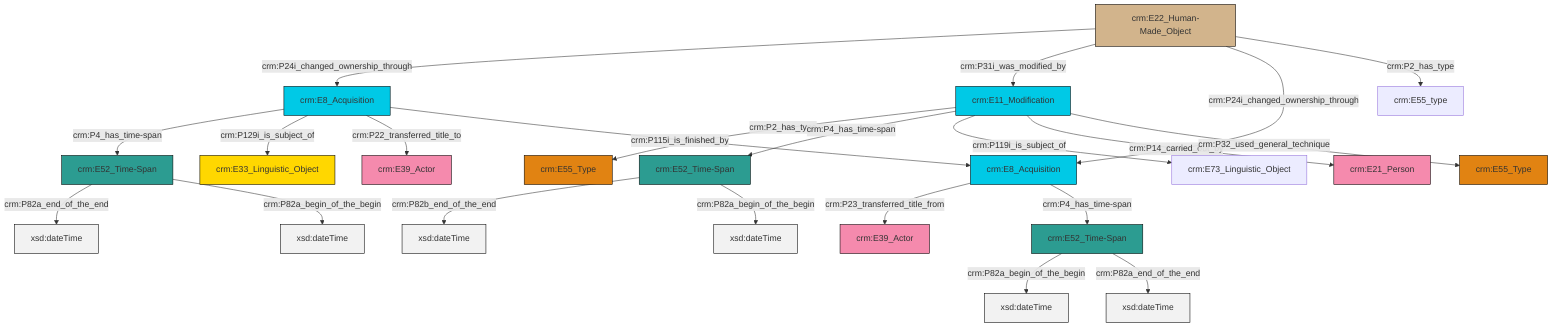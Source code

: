 graph TD
classDef Literal fill:#f2f2f2,stroke:#000000;
classDef CRM_Entity fill:#FFFFFF,stroke:#000000;
classDef Temporal_Entity fill:#00C9E6, stroke:#000000;
classDef Type fill:#E18312, stroke:#000000;
classDef Time-Span fill:#2C9C91, stroke:#000000;
classDef Appellation fill:#FFEB7F, stroke:#000000;
classDef Place fill:#008836, stroke:#000000;
classDef Persistent_Item fill:#B266B2, stroke:#000000;
classDef Conceptual_Object fill:#FFD700, stroke:#000000;
classDef Physical_Thing fill:#D2B48C, stroke:#000000;
classDef Actor fill:#f58aad, stroke:#000000;
classDef PC_Classes fill:#4ce600, stroke:#000000;
classDef Multi fill:#cccccc,stroke:#000000;

6["crm:E22_Human-Made_Object"]:::Physical_Thing -->|crm:P24i_changed_ownership_through| 7["crm:E8_Acquisition"]:::Temporal_Entity
7["crm:E8_Acquisition"]:::Temporal_Entity -->|crm:P4_has_time-span| 0["crm:E52_Time-Span"]:::Time-Span
11["crm:E11_Modification"]:::Temporal_Entity -->|crm:P2_has_type| 9["crm:E55_Type"]:::Type
11["crm:E11_Modification"]:::Temporal_Entity -->|crm:P4_has_time-span| 14["crm:E52_Time-Span"]:::Time-Span
6["crm:E22_Human-Made_Object"]:::Physical_Thing -->|crm:P31i_was_modified_by| 11["crm:E11_Modification"]:::Temporal_Entity
7["crm:E8_Acquisition"]:::Temporal_Entity -->|crm:P129i_is_subject_of| 15["crm:E33_Linguistic_Object"]:::Conceptual_Object
0["crm:E52_Time-Span"]:::Time-Span -->|crm:P82a_end_of_the_end| 17[xsd:dateTime]:::Literal
6["crm:E22_Human-Made_Object"]:::Physical_Thing -->|crm:P24i_changed_ownership_through| 20["crm:E8_Acquisition"]:::Temporal_Entity
11["crm:E11_Modification"]:::Temporal_Entity -->|crm:P119i_is_subject_of| 22["crm:E73_Linguistic_Object"]:::Default
11["crm:E11_Modification"]:::Temporal_Entity -->|crm:P14_carried_out_by| 2["crm:E21_Person"]:::Actor
6["crm:E22_Human-Made_Object"]:::Physical_Thing -->|crm:P2_has_type| 23["crm:E55_type"]:::Default
7["crm:E8_Acquisition"]:::Temporal_Entity -->|crm:P22_transferred_title_to| 25["crm:E39_Actor"]:::Actor
20["crm:E8_Acquisition"]:::Temporal_Entity -->|crm:P23_transferred_title_from| 28["crm:E39_Actor"]:::Actor
0["crm:E52_Time-Span"]:::Time-Span -->|crm:P82a_begin_of_the_begin| 30[xsd:dateTime]:::Literal
4["crm:E52_Time-Span"]:::Time-Span -->|crm:P82a_begin_of_the_begin| 31[xsd:dateTime]:::Literal
7["crm:E8_Acquisition"]:::Temporal_Entity -->|crm:P115i_is_finished_by| 20["crm:E8_Acquisition"]:::Temporal_Entity
4["crm:E52_Time-Span"]:::Time-Span -->|crm:P82a_end_of_the_end| 32[xsd:dateTime]:::Literal
11["crm:E11_Modification"]:::Temporal_Entity -->|crm:P32_used_general_technique| 12["crm:E55_Type"]:::Type
14["crm:E52_Time-Span"]:::Time-Span -->|crm:P82b_end_of_the_end| 33[xsd:dateTime]:::Literal
20["crm:E8_Acquisition"]:::Temporal_Entity -->|crm:P4_has_time-span| 4["crm:E52_Time-Span"]:::Time-Span
14["crm:E52_Time-Span"]:::Time-Span -->|crm:P82a_begin_of_the_begin| 35[xsd:dateTime]:::Literal
